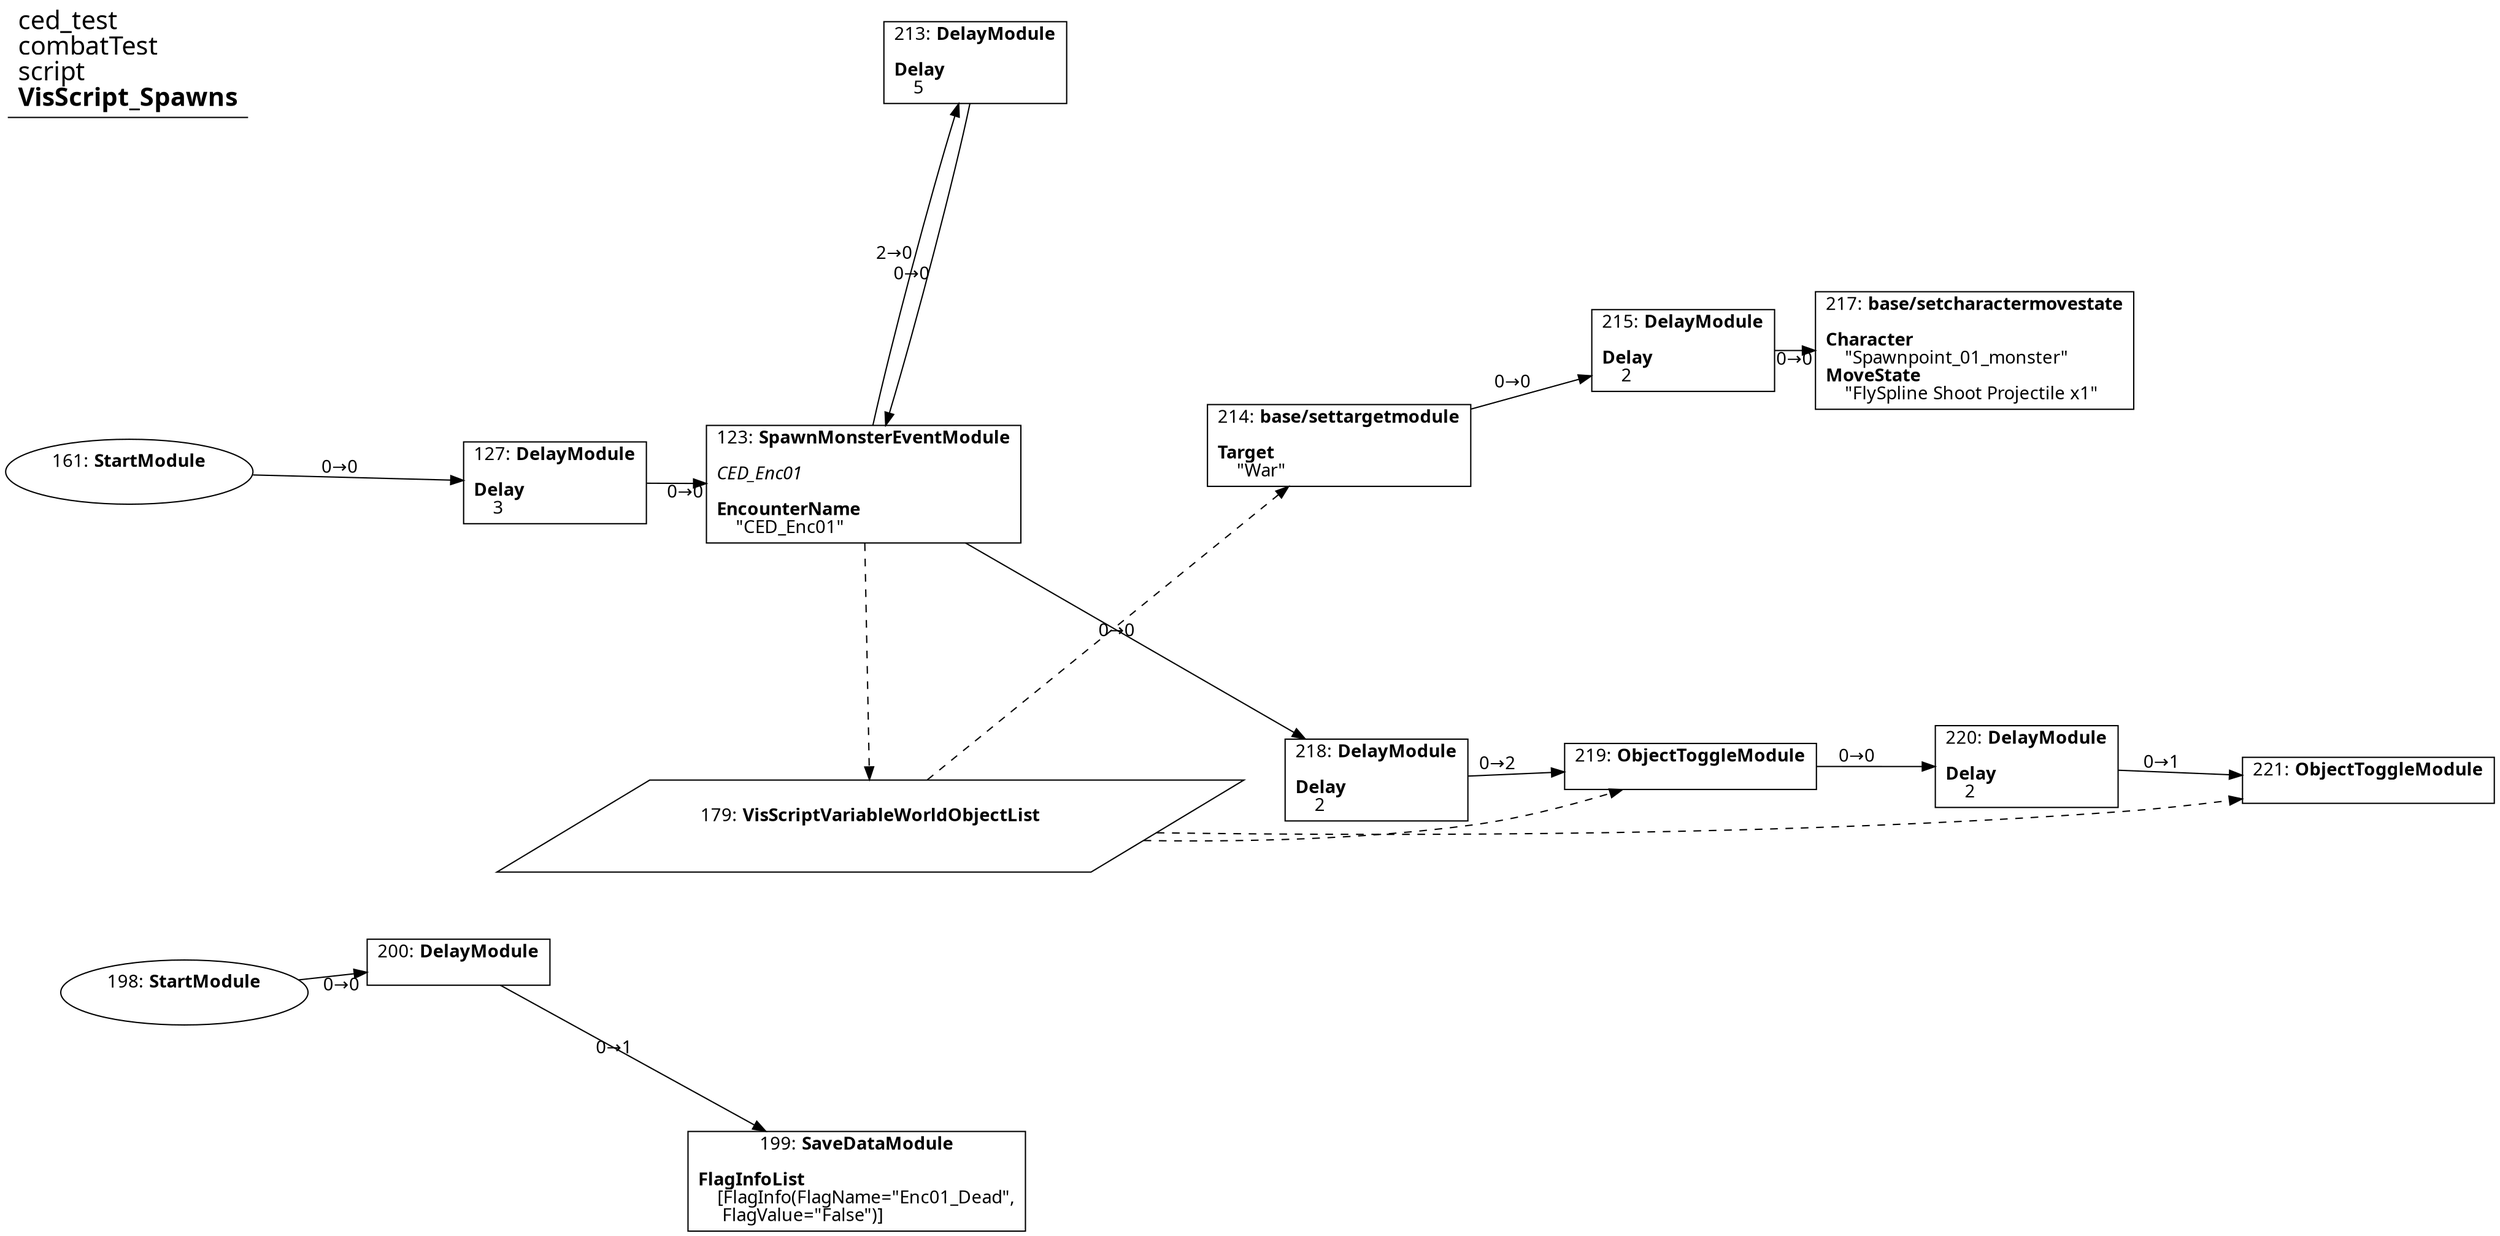digraph {
    layout = fdp;
    overlap = prism;
    sep = "+16";
    splines = spline;

    node [ shape = box ];

    graph [ fontname = "Segoe UI" ];
    node [ fontname = "Segoe UI" ];
    edge [ fontname = "Segoe UI" ];

    123 [ label = <123: <b>SpawnMonsterEventModule</b><br/><br/><i>CED_Enc01<br align="left"/></i><br align="left"/><b>EncounterName</b><br align="left"/>    &quot;CED_Enc01&quot;<br align="left"/>> ];
    123 [ pos = "-0.208,0.48900002!" ];
    123 -> 213 [ label = "2→0" ];
    123 -> 218 [ label = "0→0" ];
    123 -> 179 [ style = dashed ];

    127 [ label = <127: <b>DelayModule</b><br/><br/><b>Delay</b><br align="left"/>    3<br align="left"/>> ];
    127 [ pos = "-0.432,0.49!" ];
    127 -> 123 [ label = "0→0" ];

    161 [ label = <161: <b>StartModule</b><br/><br/>> ];
    161 [ shape = oval ]
    161 [ pos = "-0.74100006,0.49800003!" ];
    161 -> 127 [ label = "0→0" ];

    179 [ label = <179: <b>VisScriptVariableWorldObjectList</b><br/><br/>> ];
    179 [ shape = parallelogram ]
    179 [ pos = "-0.201,0.24100001!" ];

    198 [ label = <198: <b>StartModule</b><br/><br/>> ];
    198 [ shape = oval ]
    198 [ pos = "-0.70100003,0.120000005!" ];
    198 -> 200 [ label = "0→0" ];

    199 [ label = <199: <b>SaveDataModule</b><br/><br/><b>FlagInfoList</b><br align="left"/>    [FlagInfo(FlagName=&quot;Enc01_Dead&quot;,<br align="left"/>     FlagValue=&quot;False&quot;)]<br align="left"/>> ];
    199 [ pos = "-0.21300001,-0.017!" ];

    200 [ label = <200: <b>DelayModule</b><br/><br/>> ];
    200 [ pos = "-0.50200003,0.142!" ];
    200 -> 199 [ label = "0→1" ];

    213 [ label = <213: <b>DelayModule</b><br/><br/><b>Delay</b><br align="left"/>    5<br align="left"/>> ];
    213 [ pos = "-0.127,0.795!" ];
    213 -> 123 [ label = "0→0" ];

    214 [ label = <214: <b>base/settargetmodule</b><br/><br/><b>Target</b><br align="left"/>    &quot;War&quot;<br align="left"/>> ];
    214 [ pos = "0.13700001,0.517!" ];
    214 -> 215 [ label = "0→0" ];
    179 -> 214 [ style = dashed ];

    215 [ label = <215: <b>DelayModule</b><br/><br/><b>Delay</b><br align="left"/>    2<br align="left"/>> ];
    215 [ pos = "0.40800002,0.586!" ];
    215 -> 217 [ label = "0→0" ];

    217 [ label = <217: <b>base/setcharactermovestate</b><br/><br/><b>Character</b><br align="left"/>    &quot;Spawnpoint_01_monster&quot;<br align="left"/><b>MoveState</b><br align="left"/>    &quot;FlySpline Shoot Projectile x1&quot;<br align="left"/>> ];
    217 [ pos = "0.577,0.586!" ];

    218 [ label = <218: <b>DelayModule</b><br/><br/><b>Delay</b><br align="left"/>    2<br align="left"/>> ];
    218 [ pos = "0.162,0.27400002!" ];
    218 -> 219 [ label = "0→2" ];

    219 [ label = <219: <b>ObjectToggleModule</b><br/><br/>> ];
    219 [ pos = "0.39200002,0.284!" ];
    219 -> 220 [ label = "0→0" ];
    179 -> 219 [ style = dashed ];

    220 [ label = <220: <b>DelayModule</b><br/><br/><b>Delay</b><br align="left"/>    2<br align="left"/>> ];
    220 [ pos = "0.63600004,0.284!" ];
    220 -> 221 [ label = "0→1" ];

    221 [ label = <221: <b>ObjectToggleModule</b><br/><br/>> ];
    221 [ pos = "0.88400006,0.27400002!" ];
    179 -> 221 [ style = dashed ];

    title [ pos = "-0.74200004,0.79600006!" ];
    title [ shape = underline ];
    title [ label = <<font point-size="20">ced_test<br align="left"/>combatTest<br align="left"/>script<br align="left"/><b>VisScript_Spawns</b><br align="left"/></font>> ];
}
